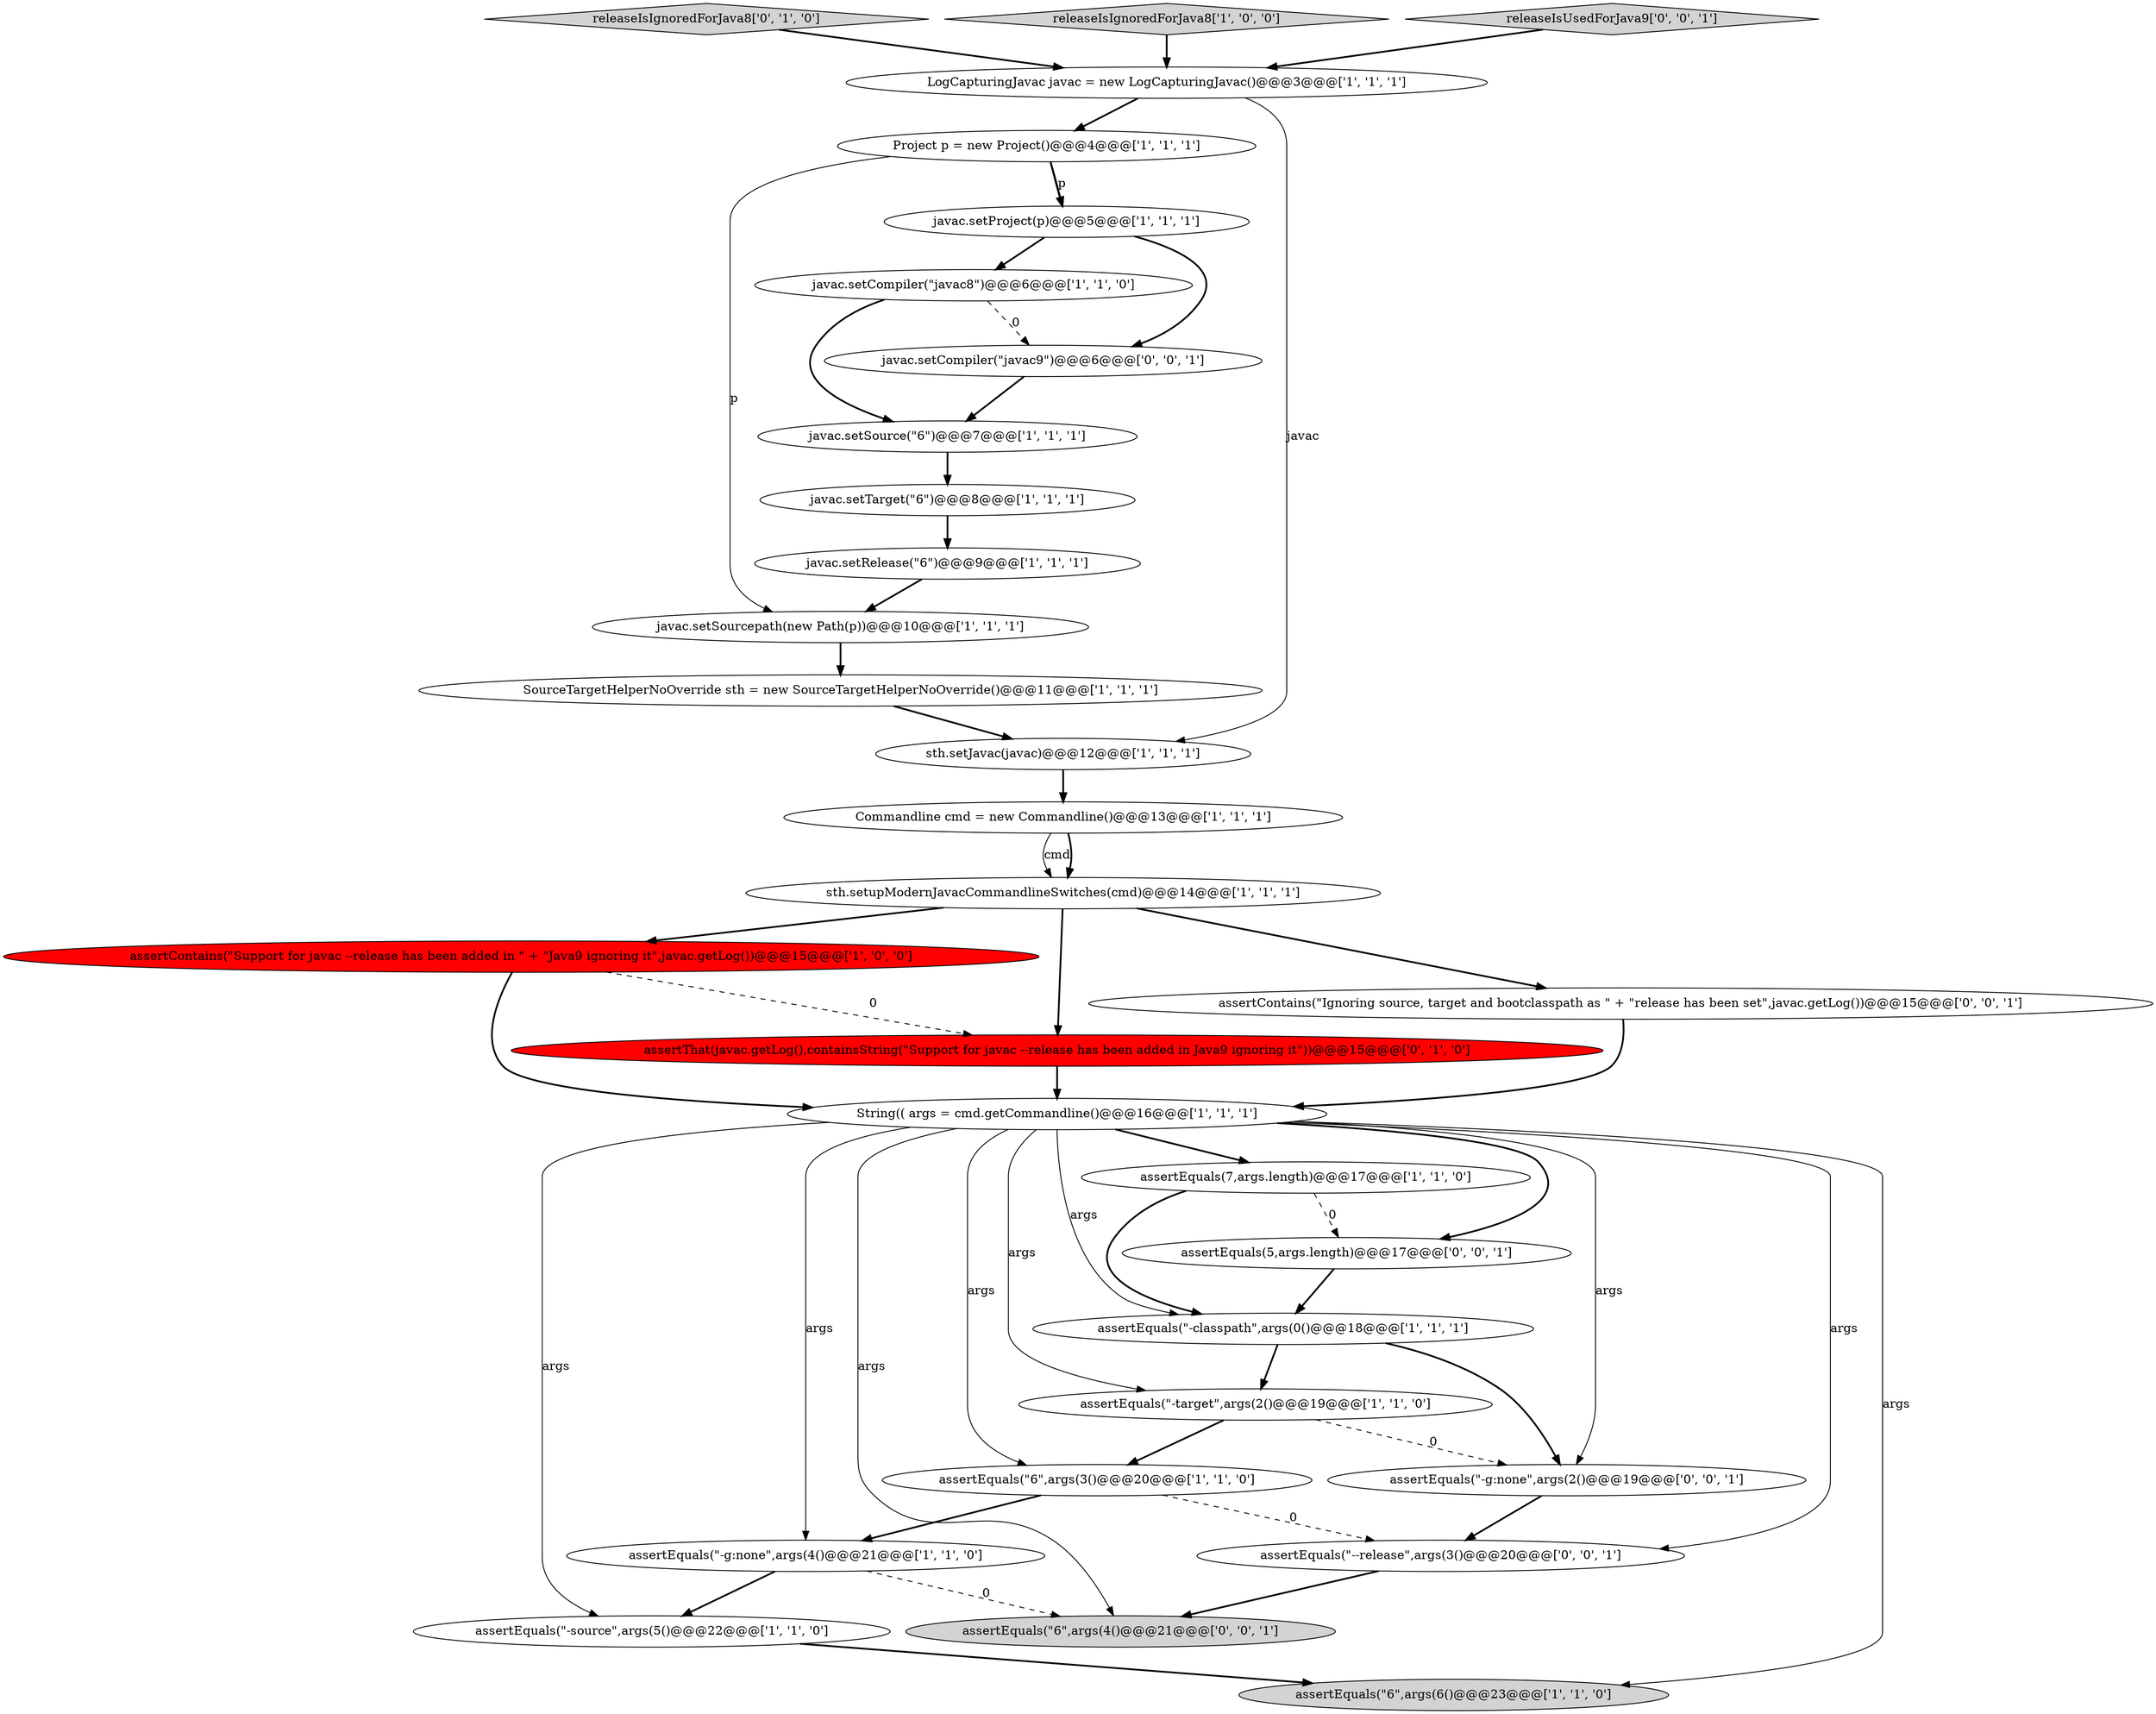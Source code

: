 digraph {
13 [style = filled, label = "javac.setProject(p)@@@5@@@['1', '1', '1']", fillcolor = white, shape = ellipse image = "AAA0AAABBB1BBB"];
7 [style = filled, label = "assertContains(\"Support for javac --release has been added in \" + \"Java9 ignoring it\",javac.getLog())@@@15@@@['1', '0', '0']", fillcolor = red, shape = ellipse image = "AAA1AAABBB1BBB"];
25 [style = filled, label = "assertContains(\"Ignoring source, target and bootclasspath as \" + \"release has been set\",javac.getLog())@@@15@@@['0', '0', '1']", fillcolor = white, shape = ellipse image = "AAA0AAABBB3BBB"];
30 [style = filled, label = "javac.setCompiler(\"javac9\")@@@6@@@['0', '0', '1']", fillcolor = white, shape = ellipse image = "AAA0AAABBB3BBB"];
20 [style = filled, label = "javac.setSourcepath(new Path(p))@@@10@@@['1', '1', '1']", fillcolor = white, shape = ellipse image = "AAA0AAABBB1BBB"];
19 [style = filled, label = "SourceTargetHelperNoOverride sth = new SourceTargetHelperNoOverride()@@@11@@@['1', '1', '1']", fillcolor = white, shape = ellipse image = "AAA0AAABBB1BBB"];
3 [style = filled, label = "assertEquals(\"6\",args(6()@@@23@@@['1', '1', '0']", fillcolor = lightgray, shape = ellipse image = "AAA0AAABBB1BBB"];
9 [style = filled, label = "assertEquals(\"6\",args(3()@@@20@@@['1', '1', '0']", fillcolor = white, shape = ellipse image = "AAA0AAABBB1BBB"];
5 [style = filled, label = "assertEquals(\"-classpath\",args(0()@@@18@@@['1', '1', '1']", fillcolor = white, shape = ellipse image = "AAA0AAABBB1BBB"];
23 [style = filled, label = "releaseIsIgnoredForJava8['0', '1', '0']", fillcolor = lightgray, shape = diamond image = "AAA0AAABBB2BBB"];
27 [style = filled, label = "assertEquals(5,args.length)@@@17@@@['0', '0', '1']", fillcolor = white, shape = ellipse image = "AAA0AAABBB3BBB"];
15 [style = filled, label = "releaseIsIgnoredForJava8['1', '0', '0']", fillcolor = lightgray, shape = diamond image = "AAA0AAABBB1BBB"];
12 [style = filled, label = "assertEquals(7,args.length)@@@17@@@['1', '1', '0']", fillcolor = white, shape = ellipse image = "AAA0AAABBB1BBB"];
0 [style = filled, label = "javac.setTarget(\"6\")@@@8@@@['1', '1', '1']", fillcolor = white, shape = ellipse image = "AAA0AAABBB1BBB"];
14 [style = filled, label = "assertEquals(\"-source\",args(5()@@@22@@@['1', '1', '0']", fillcolor = white, shape = ellipse image = "AAA0AAABBB1BBB"];
10 [style = filled, label = "sth.setJavac(javac)@@@12@@@['1', '1', '1']", fillcolor = white, shape = ellipse image = "AAA0AAABBB1BBB"];
11 [style = filled, label = "Project p = new Project()@@@4@@@['1', '1', '1']", fillcolor = white, shape = ellipse image = "AAA0AAABBB1BBB"];
24 [style = filled, label = "assertEquals(\"--release\",args(3()@@@20@@@['0', '0', '1']", fillcolor = white, shape = ellipse image = "AAA0AAABBB3BBB"];
28 [style = filled, label = "assertEquals(\"-g:none\",args(2()@@@19@@@['0', '0', '1']", fillcolor = white, shape = ellipse image = "AAA0AAABBB3BBB"];
8 [style = filled, label = "javac.setSource(\"6\")@@@7@@@['1', '1', '1']", fillcolor = white, shape = ellipse image = "AAA0AAABBB1BBB"];
4 [style = filled, label = "javac.setCompiler(\"javac8\")@@@6@@@['1', '1', '0']", fillcolor = white, shape = ellipse image = "AAA0AAABBB1BBB"];
29 [style = filled, label = "releaseIsUsedForJava9['0', '0', '1']", fillcolor = lightgray, shape = diamond image = "AAA0AAABBB3BBB"];
16 [style = filled, label = "sth.setupModernJavacCommandlineSwitches(cmd)@@@14@@@['1', '1', '1']", fillcolor = white, shape = ellipse image = "AAA0AAABBB1BBB"];
21 [style = filled, label = "assertEquals(\"-target\",args(2()@@@19@@@['1', '1', '0']", fillcolor = white, shape = ellipse image = "AAA0AAABBB1BBB"];
26 [style = filled, label = "assertEquals(\"6\",args(4()@@@21@@@['0', '0', '1']", fillcolor = lightgray, shape = ellipse image = "AAA0AAABBB3BBB"];
1 [style = filled, label = "Commandline cmd = new Commandline()@@@13@@@['1', '1', '1']", fillcolor = white, shape = ellipse image = "AAA0AAABBB1BBB"];
6 [style = filled, label = "LogCapturingJavac javac = new LogCapturingJavac()@@@3@@@['1', '1', '1']", fillcolor = white, shape = ellipse image = "AAA0AAABBB1BBB"];
17 [style = filled, label = "String(( args = cmd.getCommandline()@@@16@@@['1', '1', '1']", fillcolor = white, shape = ellipse image = "AAA0AAABBB1BBB"];
22 [style = filled, label = "assertThat(javac.getLog(),containsString(\"Support for javac --release has been added in Java9 ignoring it\"))@@@15@@@['0', '1', '0']", fillcolor = red, shape = ellipse image = "AAA1AAABBB2BBB"];
18 [style = filled, label = "javac.setRelease(\"6\")@@@9@@@['1', '1', '1']", fillcolor = white, shape = ellipse image = "AAA0AAABBB1BBB"];
2 [style = filled, label = "assertEquals(\"-g:none\",args(4()@@@21@@@['1', '1', '0']", fillcolor = white, shape = ellipse image = "AAA0AAABBB1BBB"];
14->3 [style = bold, label=""];
7->17 [style = bold, label=""];
12->5 [style = bold, label=""];
17->28 [style = solid, label="args"];
17->21 [style = solid, label="args"];
9->24 [style = dashed, label="0"];
9->2 [style = bold, label=""];
21->28 [style = dashed, label="0"];
11->20 [style = solid, label="p"];
16->7 [style = bold, label=""];
4->30 [style = dashed, label="0"];
19->10 [style = bold, label=""];
16->25 [style = bold, label=""];
15->6 [style = bold, label=""];
13->30 [style = bold, label=""];
16->22 [style = bold, label=""];
5->28 [style = bold, label=""];
6->10 [style = solid, label="javac"];
17->5 [style = solid, label="args"];
25->17 [style = bold, label=""];
17->24 [style = solid, label="args"];
17->2 [style = solid, label="args"];
17->3 [style = solid, label="args"];
8->0 [style = bold, label=""];
17->26 [style = solid, label="args"];
5->21 [style = bold, label=""];
24->26 [style = bold, label=""];
18->20 [style = bold, label=""];
29->6 [style = bold, label=""];
17->12 [style = bold, label=""];
21->9 [style = bold, label=""];
17->14 [style = solid, label="args"];
1->16 [style = solid, label="cmd"];
1->16 [style = bold, label=""];
6->11 [style = bold, label=""];
23->6 [style = bold, label=""];
2->14 [style = bold, label=""];
11->13 [style = bold, label=""];
12->27 [style = dashed, label="0"];
22->17 [style = bold, label=""];
28->24 [style = bold, label=""];
4->8 [style = bold, label=""];
0->18 [style = bold, label=""];
17->9 [style = solid, label="args"];
27->5 [style = bold, label=""];
30->8 [style = bold, label=""];
17->27 [style = bold, label=""];
2->26 [style = dashed, label="0"];
20->19 [style = bold, label=""];
10->1 [style = bold, label=""];
11->13 [style = solid, label="p"];
7->22 [style = dashed, label="0"];
13->4 [style = bold, label=""];
}
